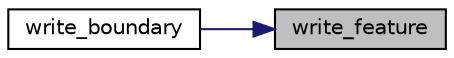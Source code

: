 digraph "write_feature"
{
 // LATEX_PDF_SIZE
  edge [fontname="Helvetica",fontsize="10",labelfontname="Helvetica",labelfontsize="10"];
  node [fontname="Helvetica",fontsize="10",shape=record];
  rankdir="RL";
  Node1 [label="write_feature",height=0.2,width=0.4,color="black", fillcolor="grey75", style="filled", fontcolor="black",tooltip=" "];
  Node1 -> Node2 [dir="back",color="midnightblue",fontsize="10",style="solid",fontname="Helvetica"];
  Node2 [label="write_boundary",height=0.2,width=0.4,color="black", fillcolor="white", style="filled",URL="$d6/d39/cs_8_c.html#a634d87654478d4d19548383b19deef25",tooltip=" "];
}
